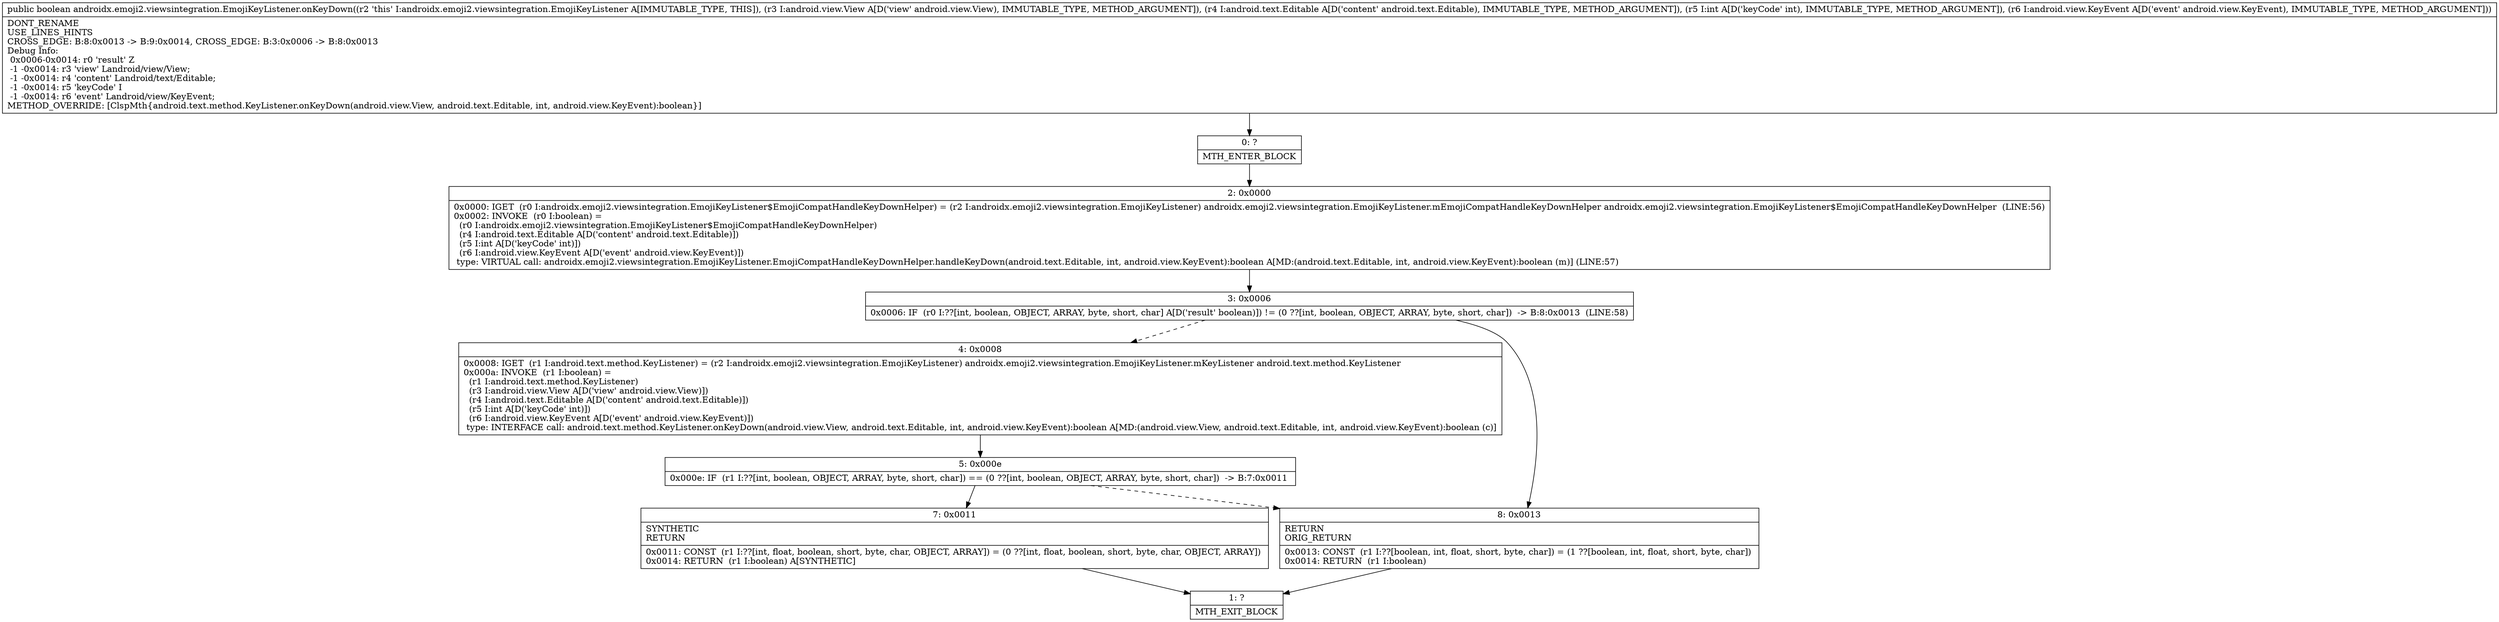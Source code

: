 digraph "CFG forandroidx.emoji2.viewsintegration.EmojiKeyListener.onKeyDown(Landroid\/view\/View;Landroid\/text\/Editable;ILandroid\/view\/KeyEvent;)Z" {
Node_0 [shape=record,label="{0\:\ ?|MTH_ENTER_BLOCK\l}"];
Node_2 [shape=record,label="{2\:\ 0x0000|0x0000: IGET  (r0 I:androidx.emoji2.viewsintegration.EmojiKeyListener$EmojiCompatHandleKeyDownHelper) = (r2 I:androidx.emoji2.viewsintegration.EmojiKeyListener) androidx.emoji2.viewsintegration.EmojiKeyListener.mEmojiCompatHandleKeyDownHelper androidx.emoji2.viewsintegration.EmojiKeyListener$EmojiCompatHandleKeyDownHelper  (LINE:56)\l0x0002: INVOKE  (r0 I:boolean) = \l  (r0 I:androidx.emoji2.viewsintegration.EmojiKeyListener$EmojiCompatHandleKeyDownHelper)\l  (r4 I:android.text.Editable A[D('content' android.text.Editable)])\l  (r5 I:int A[D('keyCode' int)])\l  (r6 I:android.view.KeyEvent A[D('event' android.view.KeyEvent)])\l type: VIRTUAL call: androidx.emoji2.viewsintegration.EmojiKeyListener.EmojiCompatHandleKeyDownHelper.handleKeyDown(android.text.Editable, int, android.view.KeyEvent):boolean A[MD:(android.text.Editable, int, android.view.KeyEvent):boolean (m)] (LINE:57)\l}"];
Node_3 [shape=record,label="{3\:\ 0x0006|0x0006: IF  (r0 I:??[int, boolean, OBJECT, ARRAY, byte, short, char] A[D('result' boolean)]) != (0 ??[int, boolean, OBJECT, ARRAY, byte, short, char])  \-\> B:8:0x0013  (LINE:58)\l}"];
Node_4 [shape=record,label="{4\:\ 0x0008|0x0008: IGET  (r1 I:android.text.method.KeyListener) = (r2 I:androidx.emoji2.viewsintegration.EmojiKeyListener) androidx.emoji2.viewsintegration.EmojiKeyListener.mKeyListener android.text.method.KeyListener \l0x000a: INVOKE  (r1 I:boolean) = \l  (r1 I:android.text.method.KeyListener)\l  (r3 I:android.view.View A[D('view' android.view.View)])\l  (r4 I:android.text.Editable A[D('content' android.text.Editable)])\l  (r5 I:int A[D('keyCode' int)])\l  (r6 I:android.view.KeyEvent A[D('event' android.view.KeyEvent)])\l type: INTERFACE call: android.text.method.KeyListener.onKeyDown(android.view.View, android.text.Editable, int, android.view.KeyEvent):boolean A[MD:(android.view.View, android.text.Editable, int, android.view.KeyEvent):boolean (c)]\l}"];
Node_5 [shape=record,label="{5\:\ 0x000e|0x000e: IF  (r1 I:??[int, boolean, OBJECT, ARRAY, byte, short, char]) == (0 ??[int, boolean, OBJECT, ARRAY, byte, short, char])  \-\> B:7:0x0011 \l}"];
Node_7 [shape=record,label="{7\:\ 0x0011|SYNTHETIC\lRETURN\l|0x0011: CONST  (r1 I:??[int, float, boolean, short, byte, char, OBJECT, ARRAY]) = (0 ??[int, float, boolean, short, byte, char, OBJECT, ARRAY]) \l0x0014: RETURN  (r1 I:boolean) A[SYNTHETIC]\l}"];
Node_1 [shape=record,label="{1\:\ ?|MTH_EXIT_BLOCK\l}"];
Node_8 [shape=record,label="{8\:\ 0x0013|RETURN\lORIG_RETURN\l|0x0013: CONST  (r1 I:??[boolean, int, float, short, byte, char]) = (1 ??[boolean, int, float, short, byte, char]) \l0x0014: RETURN  (r1 I:boolean) \l}"];
MethodNode[shape=record,label="{public boolean androidx.emoji2.viewsintegration.EmojiKeyListener.onKeyDown((r2 'this' I:androidx.emoji2.viewsintegration.EmojiKeyListener A[IMMUTABLE_TYPE, THIS]), (r3 I:android.view.View A[D('view' android.view.View), IMMUTABLE_TYPE, METHOD_ARGUMENT]), (r4 I:android.text.Editable A[D('content' android.text.Editable), IMMUTABLE_TYPE, METHOD_ARGUMENT]), (r5 I:int A[D('keyCode' int), IMMUTABLE_TYPE, METHOD_ARGUMENT]), (r6 I:android.view.KeyEvent A[D('event' android.view.KeyEvent), IMMUTABLE_TYPE, METHOD_ARGUMENT]))  | DONT_RENAME\lUSE_LINES_HINTS\lCROSS_EDGE: B:8:0x0013 \-\> B:9:0x0014, CROSS_EDGE: B:3:0x0006 \-\> B:8:0x0013\lDebug Info:\l  0x0006\-0x0014: r0 'result' Z\l  \-1 \-0x0014: r3 'view' Landroid\/view\/View;\l  \-1 \-0x0014: r4 'content' Landroid\/text\/Editable;\l  \-1 \-0x0014: r5 'keyCode' I\l  \-1 \-0x0014: r6 'event' Landroid\/view\/KeyEvent;\lMETHOD_OVERRIDE: [ClspMth\{android.text.method.KeyListener.onKeyDown(android.view.View, android.text.Editable, int, android.view.KeyEvent):boolean\}]\l}"];
MethodNode -> Node_0;Node_0 -> Node_2;
Node_2 -> Node_3;
Node_3 -> Node_4[style=dashed];
Node_3 -> Node_8;
Node_4 -> Node_5;
Node_5 -> Node_7;
Node_5 -> Node_8[style=dashed];
Node_7 -> Node_1;
Node_8 -> Node_1;
}

